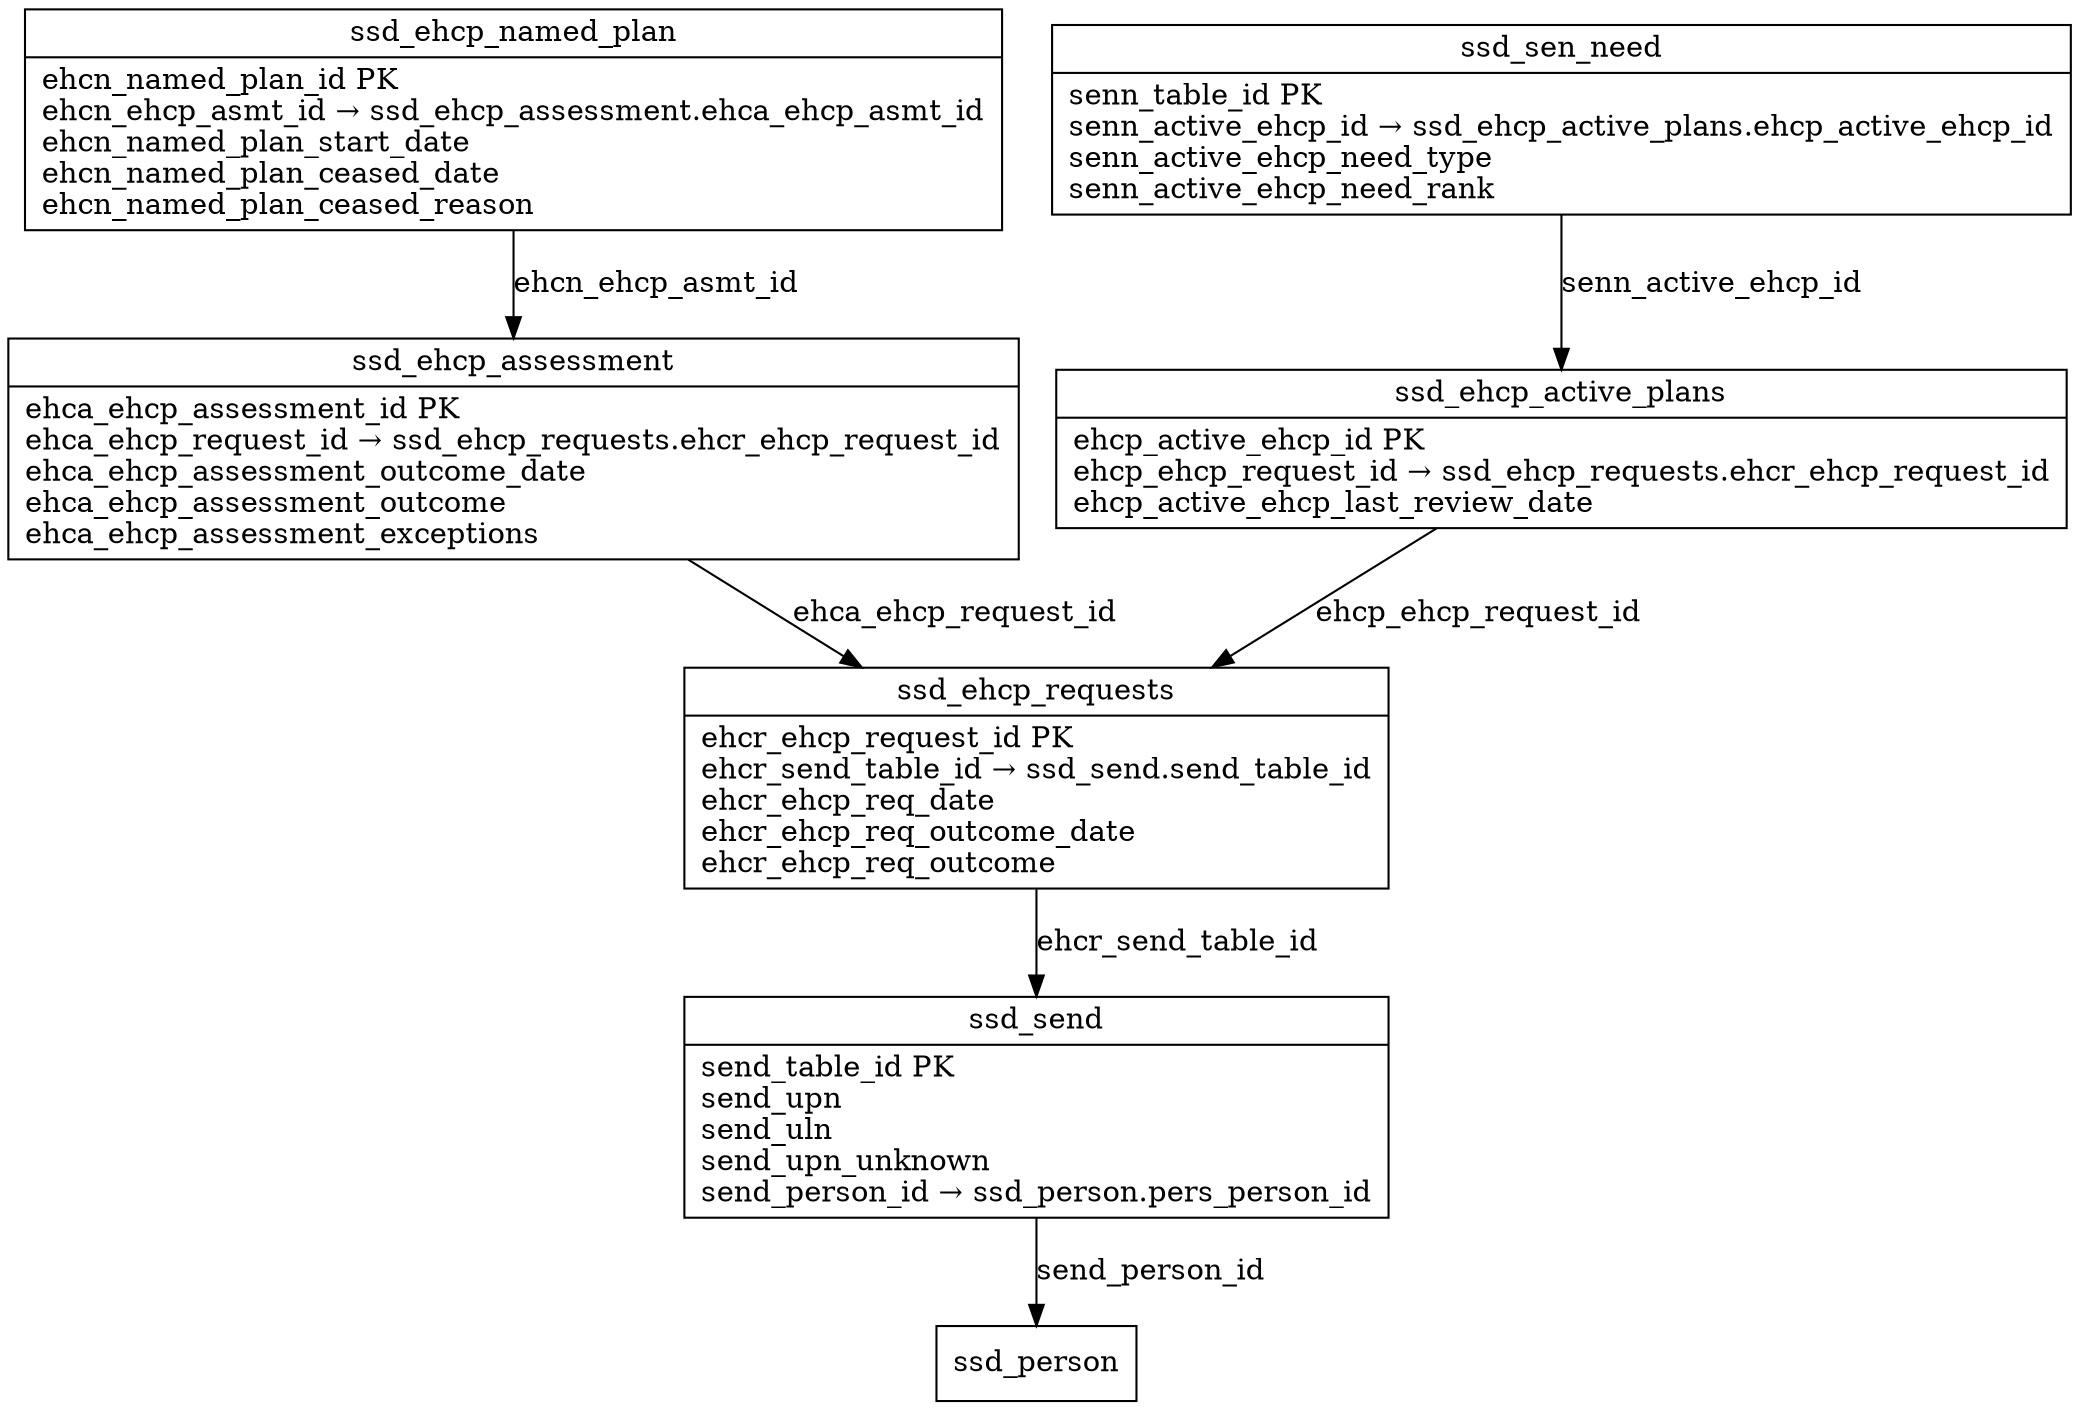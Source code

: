 digraph G {
  node [shape=record];
  ssd_ehcp_requests [label="{ssd_ehcp_requests|ehcr_ehcp_request_id PK\lehcr_send_table_id → ssd_send.send_table_id\lehcr_ehcp_req_date\lehcr_ehcp_req_outcome_date\lehcr_ehcp_req_outcome\l}"];
  ssd_ehcp_assessment [label="{ssd_ehcp_assessment|ehca_ehcp_assessment_id PK\lehca_ehcp_request_id → ssd_ehcp_requests.ehcr_ehcp_request_id\lehca_ehcp_assessment_outcome_date\lehca_ehcp_assessment_outcome\lehca_ehcp_assessment_exceptions\l}"];
  ssd_send [label="{ssd_send|send_table_id PK\lsend_upn\lsend_uln\lsend_upn_unknown\lsend_person_id → ssd_person.pers_person_id\l}"];
  ssd_sen_need [label="{ssd_sen_need|senn_table_id PK\lsenn_active_ehcp_id → ssd_ehcp_active_plans.ehcp_active_ehcp_id\lsenn_active_ehcp_need_type\lsenn_active_ehcp_need_rank\l}"];
  ssd_ehcp_named_plan [label="{ssd_ehcp_named_plan|ehcn_named_plan_id PK\lehcn_ehcp_asmt_id → ssd_ehcp_assessment.ehca_ehcp_asmt_id\lehcn_named_plan_start_date\lehcn_named_plan_ceased_date\lehcn_named_plan_ceased_reason\l}"];
  ssd_ehcp_active_plans [label="{ssd_ehcp_active_plans|ehcp_active_ehcp_id PK\lehcp_ehcp_request_id → ssd_ehcp_requests.ehcr_ehcp_request_id\lehcp_active_ehcp_last_review_date\l}"];
  ssd_ehcp_requests -> ssd_send [label="ehcr_send_table_id"];
  ssd_ehcp_assessment -> ssd_ehcp_requests [label="ehca_ehcp_request_id"];
  ssd_send -> ssd_person [label="send_person_id"];
  ssd_sen_need -> ssd_ehcp_active_plans [label="senn_active_ehcp_id"];
  ssd_ehcp_named_plan -> ssd_ehcp_assessment [label="ehcn_ehcp_asmt_id"];
  ssd_ehcp_active_plans -> ssd_ehcp_requests [label="ehcp_ehcp_request_id"];
}